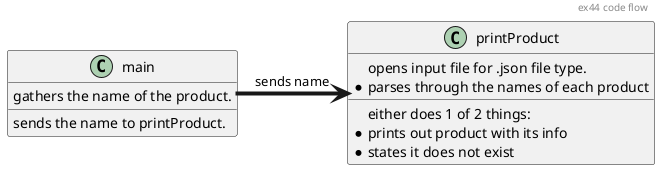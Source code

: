 @startuml
header ex44 code flow

class printProduct{
    opens input file for .json file type.
    * parses through the names of each product

    {method} either does 1 of 2 things:
    {method} *prints out product with its info
    {method} *states it does not exist

}

class main {
    gathers the name of the product.
    {method} sends the name to printProduct.
}

main -[thickness=4]> printProduct : sends name

@enduml